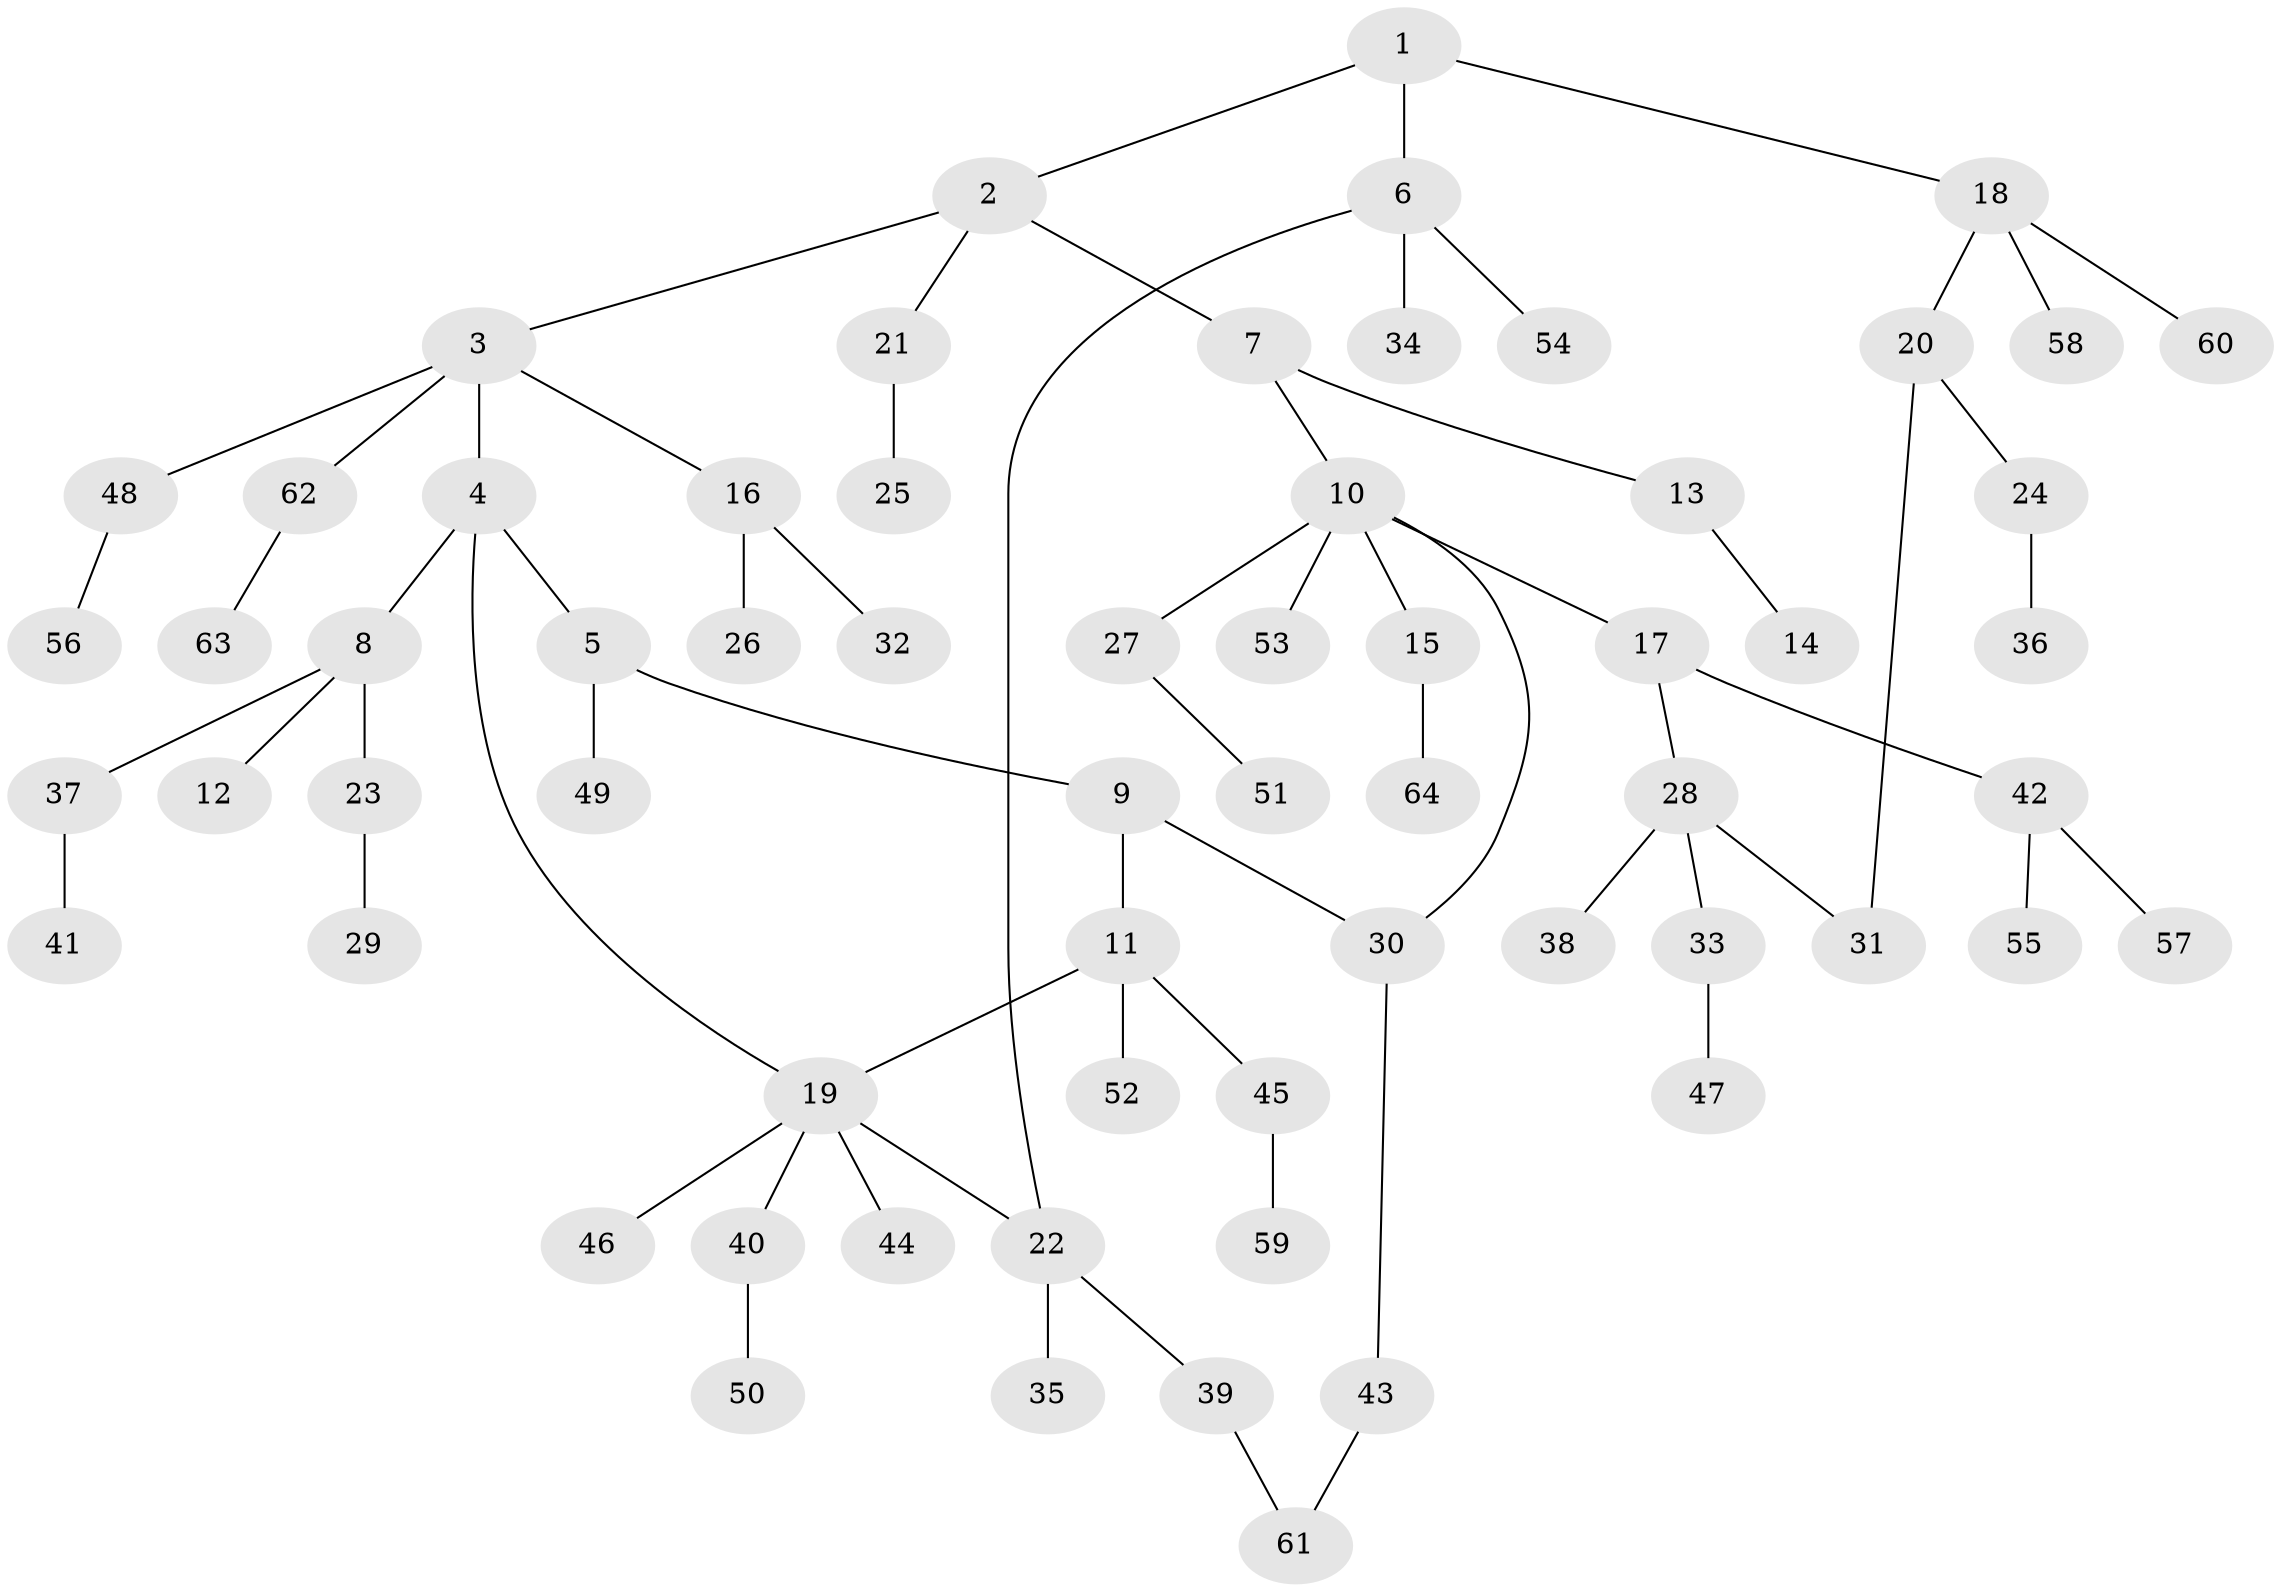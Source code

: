 // Generated by graph-tools (version 1.1) at 2025/41/03/09/25 04:41:25]
// undirected, 64 vertices, 68 edges
graph export_dot {
graph [start="1"]
  node [color=gray90,style=filled];
  1;
  2;
  3;
  4;
  5;
  6;
  7;
  8;
  9;
  10;
  11;
  12;
  13;
  14;
  15;
  16;
  17;
  18;
  19;
  20;
  21;
  22;
  23;
  24;
  25;
  26;
  27;
  28;
  29;
  30;
  31;
  32;
  33;
  34;
  35;
  36;
  37;
  38;
  39;
  40;
  41;
  42;
  43;
  44;
  45;
  46;
  47;
  48;
  49;
  50;
  51;
  52;
  53;
  54;
  55;
  56;
  57;
  58;
  59;
  60;
  61;
  62;
  63;
  64;
  1 -- 2;
  1 -- 6;
  1 -- 18;
  2 -- 3;
  2 -- 7;
  2 -- 21;
  3 -- 4;
  3 -- 16;
  3 -- 48;
  3 -- 62;
  4 -- 5;
  4 -- 8;
  4 -- 19;
  5 -- 9;
  5 -- 49;
  6 -- 22;
  6 -- 34;
  6 -- 54;
  7 -- 10;
  7 -- 13;
  8 -- 12;
  8 -- 23;
  8 -- 37;
  9 -- 11;
  9 -- 30;
  10 -- 15;
  10 -- 17;
  10 -- 27;
  10 -- 53;
  10 -- 30;
  11 -- 19;
  11 -- 45;
  11 -- 52;
  13 -- 14;
  15 -- 64;
  16 -- 26;
  16 -- 32;
  17 -- 28;
  17 -- 42;
  18 -- 20;
  18 -- 58;
  18 -- 60;
  19 -- 40;
  19 -- 44;
  19 -- 46;
  19 -- 22;
  20 -- 24;
  20 -- 31;
  21 -- 25;
  22 -- 35;
  22 -- 39;
  23 -- 29;
  24 -- 36;
  27 -- 51;
  28 -- 31;
  28 -- 33;
  28 -- 38;
  30 -- 43;
  33 -- 47;
  37 -- 41;
  39 -- 61;
  40 -- 50;
  42 -- 55;
  42 -- 57;
  43 -- 61;
  45 -- 59;
  48 -- 56;
  62 -- 63;
}

